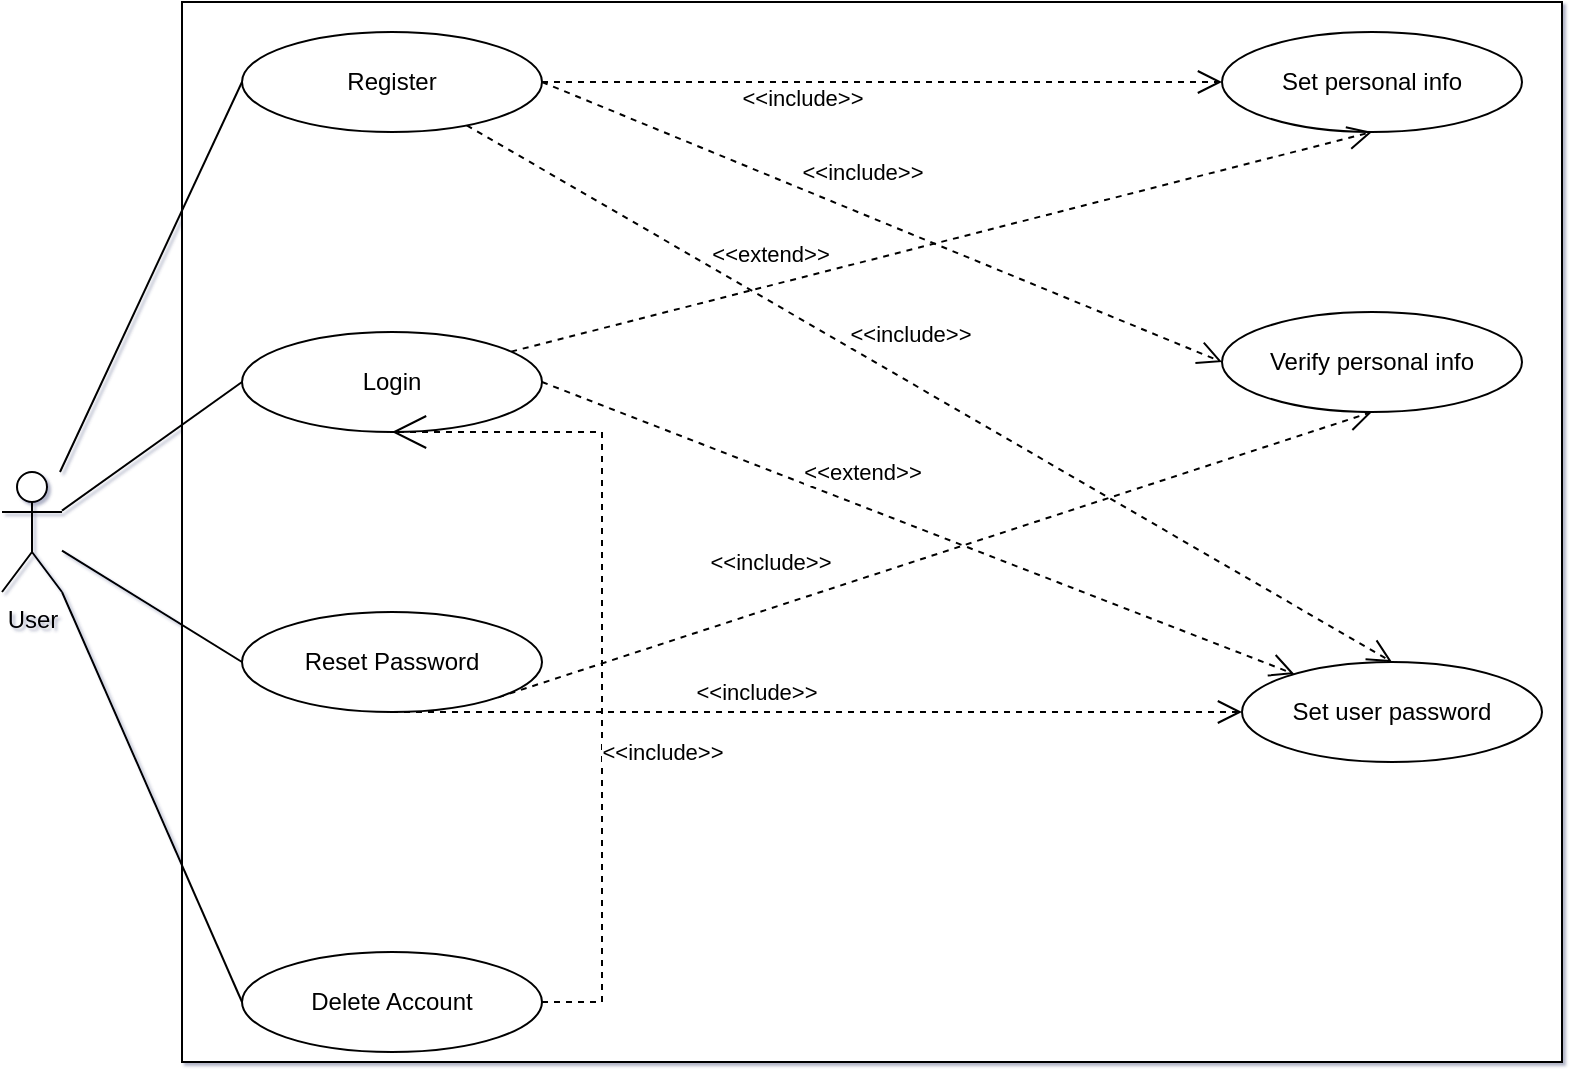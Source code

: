 <mxfile version="24.7.17">
  <diagram name="第 1 页" id="OI5aWRE519ntANXpXUNU">
    <mxGraphModel dx="114" dy="72" grid="1" gridSize="10" guides="1" tooltips="1" connect="1" arrows="1" fold="1" page="1" pageScale="1" pageWidth="827" pageHeight="1169" math="0" shadow="1">
      <root>
        <mxCell id="0" />
        <mxCell id="1" parent="0" />
        <mxCell id="CkRrRD3snoV_INp1DNTx-32" value="" style="whiteSpace=wrap;html=1;" vertex="1" parent="1">
          <mxGeometry x="120" y="30" width="690" height="530" as="geometry" />
        </mxCell>
        <mxCell id="CkRrRD3snoV_INp1DNTx-23" style="rounded=0;orthogonalLoop=1;jettySize=auto;html=1;entryX=0;entryY=0.5;entryDx=0;entryDy=0;endArrow=none;endFill=0;" edge="1" parent="1" source="CkRrRD3snoV_INp1DNTx-1" target="CkRrRD3snoV_INp1DNTx-3">
          <mxGeometry relative="1" as="geometry" />
        </mxCell>
        <mxCell id="CkRrRD3snoV_INp1DNTx-24" style="rounded=0;orthogonalLoop=1;jettySize=auto;html=1;entryX=0;entryY=0.5;entryDx=0;entryDy=0;endArrow=none;endFill=0;" edge="1" parent="1" source="CkRrRD3snoV_INp1DNTx-1" target="CkRrRD3snoV_INp1DNTx-6">
          <mxGeometry relative="1" as="geometry" />
        </mxCell>
        <mxCell id="CkRrRD3snoV_INp1DNTx-25" style="rounded=0;orthogonalLoop=1;jettySize=auto;html=1;entryX=0;entryY=0.5;entryDx=0;entryDy=0;endArrow=none;endFill=0;" edge="1" parent="1" source="CkRrRD3snoV_INp1DNTx-1" target="CkRrRD3snoV_INp1DNTx-16">
          <mxGeometry relative="1" as="geometry" />
        </mxCell>
        <mxCell id="CkRrRD3snoV_INp1DNTx-26" style="rounded=0;orthogonalLoop=1;jettySize=auto;html=1;exitX=1;exitY=1;exitDx=0;exitDy=0;exitPerimeter=0;entryX=0;entryY=0.5;entryDx=0;entryDy=0;endArrow=none;endFill=0;" edge="1" parent="1" source="CkRrRD3snoV_INp1DNTx-1" target="CkRrRD3snoV_INp1DNTx-17">
          <mxGeometry relative="1" as="geometry" />
        </mxCell>
        <mxCell id="CkRrRD3snoV_INp1DNTx-1" value="User" style="shape=umlActor;verticalLabelPosition=bottom;verticalAlign=top;html=1;outlineConnect=0;" vertex="1" parent="1">
          <mxGeometry x="30" y="265" width="30" height="60" as="geometry" />
        </mxCell>
        <mxCell id="CkRrRD3snoV_INp1DNTx-8" style="rounded=0;orthogonalLoop=1;jettySize=auto;html=1;exitX=1;exitY=0.5;exitDx=0;exitDy=0;dashed=1;endArrow=open;endFill=0;endSize=10;" edge="1" parent="1" source="CkRrRD3snoV_INp1DNTx-3" target="CkRrRD3snoV_INp1DNTx-4">
          <mxGeometry relative="1" as="geometry" />
        </mxCell>
        <mxCell id="CkRrRD3snoV_INp1DNTx-9" value="&amp;lt;&amp;lt;include&amp;gt;&amp;gt;" style="edgeLabel;html=1;align=center;verticalAlign=middle;resizable=0;points=[];" vertex="1" connectable="0" parent="CkRrRD3snoV_INp1DNTx-8">
          <mxGeometry x="-0.4" y="1" relative="1" as="geometry">
            <mxPoint x="28" y="9" as="offset" />
          </mxGeometry>
        </mxCell>
        <mxCell id="CkRrRD3snoV_INp1DNTx-10" style="rounded=0;orthogonalLoop=1;jettySize=auto;html=1;entryX=0.5;entryY=0;entryDx=0;entryDy=0;endArrow=open;endFill=0;dashed=1;endSize=10;" edge="1" parent="1" source="CkRrRD3snoV_INp1DNTx-3" target="CkRrRD3snoV_INp1DNTx-5">
          <mxGeometry relative="1" as="geometry" />
        </mxCell>
        <mxCell id="CkRrRD3snoV_INp1DNTx-11" value="&amp;lt;&amp;lt;include&amp;gt;&amp;gt;" style="edgeLabel;html=1;align=center;verticalAlign=middle;resizable=0;points=[];" vertex="1" connectable="0" parent="CkRrRD3snoV_INp1DNTx-10">
          <mxGeometry x="-0.164" relative="1" as="geometry">
            <mxPoint x="28" y="-8" as="offset" />
          </mxGeometry>
        </mxCell>
        <mxCell id="CkRrRD3snoV_INp1DNTx-28" style="rounded=0;orthogonalLoop=1;jettySize=auto;html=1;exitX=1;exitY=0.5;exitDx=0;exitDy=0;entryX=0;entryY=0.5;entryDx=0;entryDy=0;endSize=10;endArrow=open;endFill=0;dashed=1;" edge="1" parent="1" source="CkRrRD3snoV_INp1DNTx-3" target="CkRrRD3snoV_INp1DNTx-27">
          <mxGeometry relative="1" as="geometry" />
        </mxCell>
        <mxCell id="CkRrRD3snoV_INp1DNTx-29" value="&amp;lt;&amp;lt;include&amp;gt;&amp;gt;" style="edgeLabel;html=1;align=center;verticalAlign=middle;resizable=0;points=[];rotation=0;" vertex="1" connectable="0" parent="CkRrRD3snoV_INp1DNTx-28">
          <mxGeometry x="-0.108" y="1" relative="1" as="geometry">
            <mxPoint x="8" y="-17" as="offset" />
          </mxGeometry>
        </mxCell>
        <mxCell id="CkRrRD3snoV_INp1DNTx-3" value="Register" style="ellipse;whiteSpace=wrap;html=1;" vertex="1" parent="1">
          <mxGeometry x="150" y="45" width="150" height="50" as="geometry" />
        </mxCell>
        <mxCell id="CkRrRD3snoV_INp1DNTx-4" value="Set personal info" style="ellipse;whiteSpace=wrap;html=1;" vertex="1" parent="1">
          <mxGeometry x="640" y="45" width="150" height="50" as="geometry" />
        </mxCell>
        <mxCell id="CkRrRD3snoV_INp1DNTx-5" value="Set user password" style="ellipse;whiteSpace=wrap;html=1;" vertex="1" parent="1">
          <mxGeometry x="650" y="360" width="150" height="50" as="geometry" />
        </mxCell>
        <mxCell id="CkRrRD3snoV_INp1DNTx-12" style="rounded=0;orthogonalLoop=1;jettySize=auto;html=1;entryX=0.5;entryY=1;entryDx=0;entryDy=0;endSize=10;endArrow=open;endFill=0;dashed=1;" edge="1" parent="1" source="CkRrRD3snoV_INp1DNTx-6" target="CkRrRD3snoV_INp1DNTx-4">
          <mxGeometry relative="1" as="geometry" />
        </mxCell>
        <mxCell id="CkRrRD3snoV_INp1DNTx-14" value="&amp;lt;&amp;lt;extend&amp;gt;&amp;gt;" style="edgeLabel;html=1;align=center;verticalAlign=middle;resizable=0;points=[];" vertex="1" connectable="0" parent="CkRrRD3snoV_INp1DNTx-12">
          <mxGeometry x="-0.141" y="1" relative="1" as="geometry">
            <mxPoint x="-56" y="-1" as="offset" />
          </mxGeometry>
        </mxCell>
        <mxCell id="CkRrRD3snoV_INp1DNTx-13" style="rounded=0;orthogonalLoop=1;jettySize=auto;html=1;exitX=1;exitY=0.5;exitDx=0;exitDy=0;endSize=10;endArrow=open;endFill=0;dashed=1;" edge="1" parent="1" source="CkRrRD3snoV_INp1DNTx-6" target="CkRrRD3snoV_INp1DNTx-5">
          <mxGeometry relative="1" as="geometry" />
        </mxCell>
        <mxCell id="CkRrRD3snoV_INp1DNTx-15" value="&amp;lt;&amp;lt;extend&amp;gt;&amp;gt;" style="edgeLabel;html=1;align=center;verticalAlign=middle;resizable=0;points=[];" vertex="1" connectable="0" parent="CkRrRD3snoV_INp1DNTx-13">
          <mxGeometry x="0.09" y="2" relative="1" as="geometry">
            <mxPoint x="-46" y="-33" as="offset" />
          </mxGeometry>
        </mxCell>
        <mxCell id="CkRrRD3snoV_INp1DNTx-6" value="Login" style="ellipse;whiteSpace=wrap;html=1;" vertex="1" parent="1">
          <mxGeometry x="150" y="195" width="150" height="50" as="geometry" />
        </mxCell>
        <mxCell id="CkRrRD3snoV_INp1DNTx-20" style="rounded=0;orthogonalLoop=1;jettySize=auto;html=1;exitX=0.5;exitY=1;exitDx=0;exitDy=0;entryX=0;entryY=0.5;entryDx=0;entryDy=0;endSize=10;dashed=1;endArrow=open;endFill=0;" edge="1" parent="1" source="CkRrRD3snoV_INp1DNTx-16" target="CkRrRD3snoV_INp1DNTx-5">
          <mxGeometry relative="1" as="geometry" />
        </mxCell>
        <mxCell id="CkRrRD3snoV_INp1DNTx-21" value="&amp;lt;&amp;lt;include&amp;gt;&amp;gt;" style="edgeLabel;html=1;align=center;verticalAlign=middle;resizable=0;points=[];" vertex="1" connectable="0" parent="CkRrRD3snoV_INp1DNTx-20">
          <mxGeometry x="-0.215" y="-2" relative="1" as="geometry">
            <mxPoint x="15" y="-12" as="offset" />
          </mxGeometry>
        </mxCell>
        <mxCell id="CkRrRD3snoV_INp1DNTx-30" style="rounded=0;orthogonalLoop=1;jettySize=auto;html=1;exitX=1;exitY=1;exitDx=0;exitDy=0;entryX=0.5;entryY=1;entryDx=0;entryDy=0;dashed=1;endSize=10;endArrow=open;endFill=0;" edge="1" parent="1" source="CkRrRD3snoV_INp1DNTx-16" target="CkRrRD3snoV_INp1DNTx-27">
          <mxGeometry relative="1" as="geometry" />
        </mxCell>
        <mxCell id="CkRrRD3snoV_INp1DNTx-31" value="&amp;lt;&amp;lt;include&amp;gt;&amp;gt;" style="edgeLabel;html=1;align=center;verticalAlign=middle;resizable=0;points=[];" vertex="1" connectable="0" parent="CkRrRD3snoV_INp1DNTx-30">
          <mxGeometry x="0.099" y="-3" relative="1" as="geometry">
            <mxPoint x="-105" y="8" as="offset" />
          </mxGeometry>
        </mxCell>
        <mxCell id="CkRrRD3snoV_INp1DNTx-16" value="Reset Password" style="ellipse;whiteSpace=wrap;html=1;" vertex="1" parent="1">
          <mxGeometry x="150" y="335" width="150" height="50" as="geometry" />
        </mxCell>
        <mxCell id="CkRrRD3snoV_INp1DNTx-18" style="edgeStyle=entityRelationEdgeStyle;rounded=0;orthogonalLoop=1;jettySize=auto;html=1;entryX=0.5;entryY=1;entryDx=0;entryDy=0;endSize=15;endArrow=open;endFill=0;dashed=1;" edge="1" parent="1" source="CkRrRD3snoV_INp1DNTx-17" target="CkRrRD3snoV_INp1DNTx-6">
          <mxGeometry relative="1" as="geometry">
            <Array as="points">
              <mxPoint x="350" y="385" />
            </Array>
          </mxGeometry>
        </mxCell>
        <mxCell id="CkRrRD3snoV_INp1DNTx-19" value="&amp;lt;&amp;lt;include&amp;gt;&amp;gt;" style="edgeLabel;html=1;align=center;verticalAlign=middle;resizable=0;points=[];" vertex="1" connectable="0" parent="CkRrRD3snoV_INp1DNTx-18">
          <mxGeometry x="-0.075" relative="1" as="geometry">
            <mxPoint x="30" y="39" as="offset" />
          </mxGeometry>
        </mxCell>
        <mxCell id="CkRrRD3snoV_INp1DNTx-17" value="Delete Account" style="ellipse;whiteSpace=wrap;html=1;" vertex="1" parent="1">
          <mxGeometry x="150" y="505" width="150" height="50" as="geometry" />
        </mxCell>
        <mxCell id="CkRrRD3snoV_INp1DNTx-27" value="Verify personal info" style="ellipse;whiteSpace=wrap;html=1;" vertex="1" parent="1">
          <mxGeometry x="640" y="185" width="150" height="50" as="geometry" />
        </mxCell>
      </root>
    </mxGraphModel>
  </diagram>
</mxfile>
